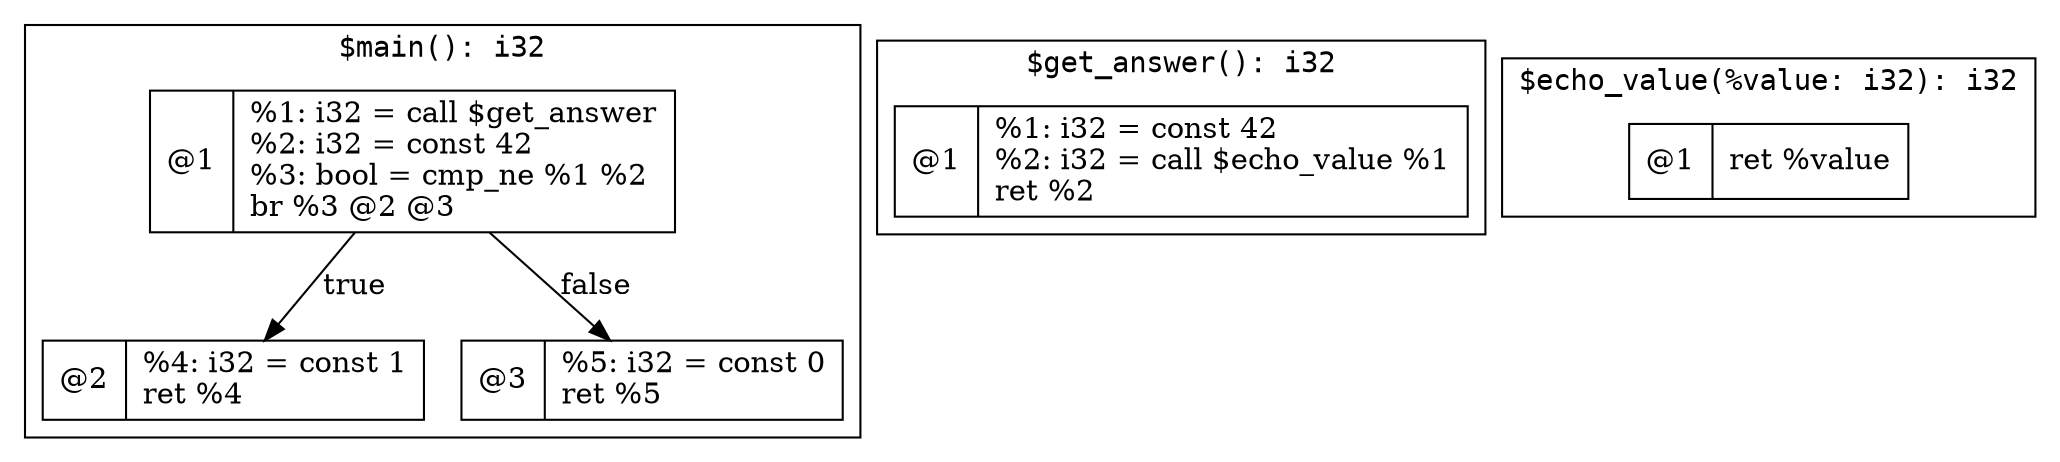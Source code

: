 digraph {
   fontname=monospace
   node [shape=record]

   subgraph cluster_0 {
      label="$main(): i32"

      "$main@1" [label="@1|%1: i32 = call $get_answer\l%2: i32 = const 42\l%3: bool = cmp_ne %1 %2\lbr %3 @2 @3\l"]
      "$main@1" -> "$main@2" [label="true"]
      "$main@1" -> "$main@3" [label="false"]

      "$main@2" [label="@2|%4: i32 = const 1\lret %4\l"]

      "$main@3" [label="@3|%5: i32 = const 0\lret %5\l"]
   }

   subgraph cluster_1 {
      label="$get_answer(): i32"

      "$get_answer@1" [label="@1|%1: i32 = const 42\l%2: i32 = call $echo_value %1\lret %2\l"]
   }

   subgraph cluster_2 {
      label="$echo_value(%value: i32): i32"

      "$echo_value@1" [label="@1|ret %value\l"]
   }
}
